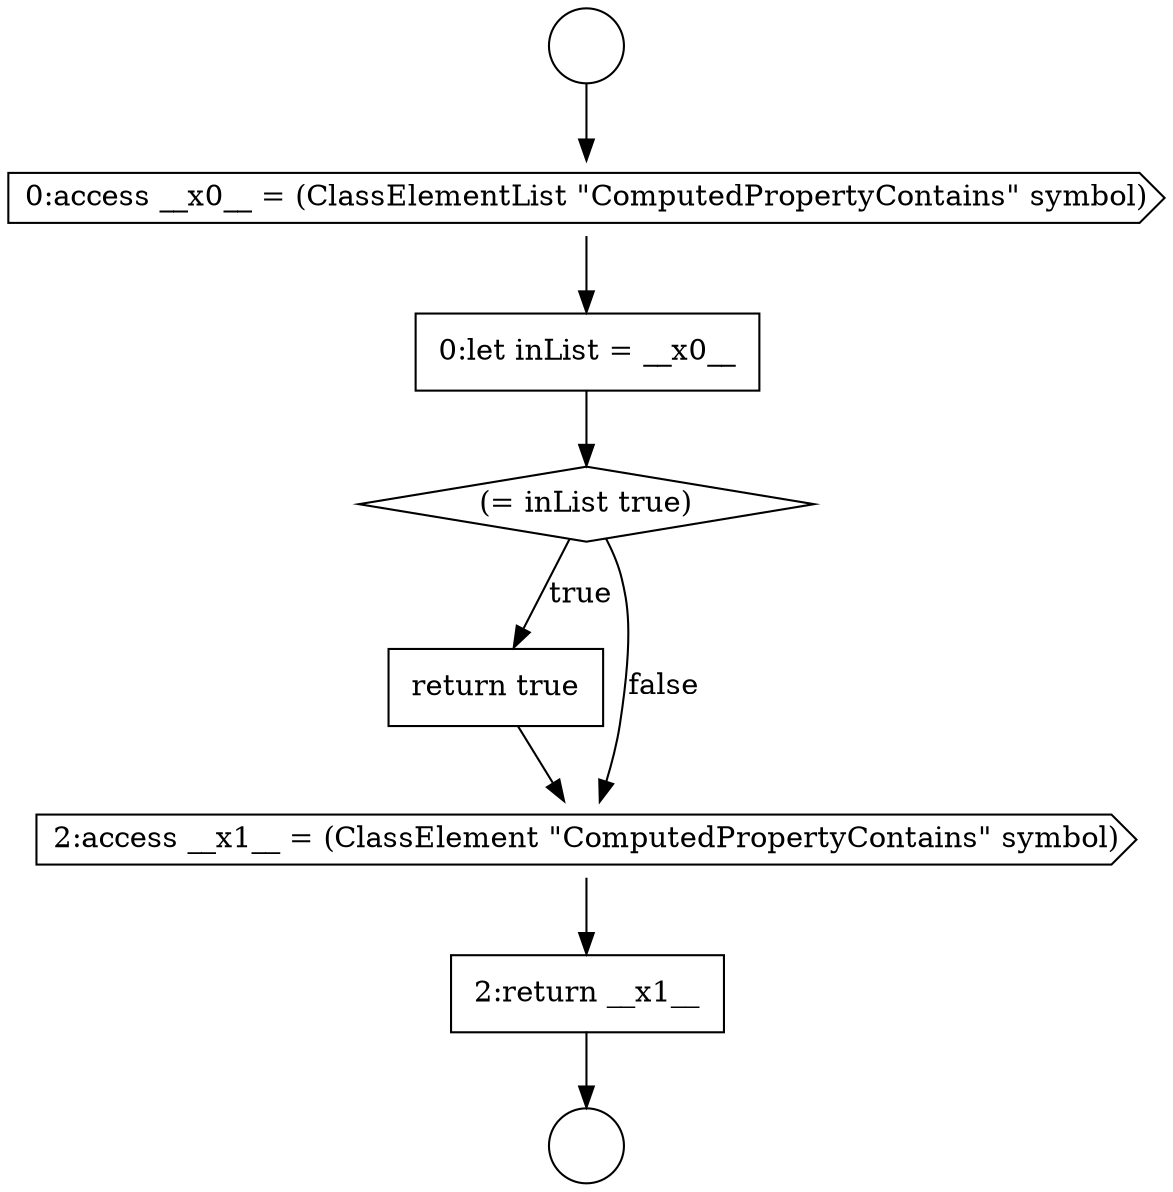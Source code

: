 digraph {
  node8415 [shape=circle label=" " color="black" fillcolor="white" style=filled]
  node8417 [shape=none, margin=0, label=<<font color="black">
    <table border="0" cellborder="1" cellspacing="0" cellpadding="10">
      <tr><td align="left">0:let inList = __x0__</td></tr>
    </table>
  </font>> color="black" fillcolor="white" style=filled]
  node8416 [shape=cds, label=<<font color="black">0:access __x0__ = (ClassElementList &quot;ComputedPropertyContains&quot; symbol)</font>> color="black" fillcolor="white" style=filled]
  node8421 [shape=none, margin=0, label=<<font color="black">
    <table border="0" cellborder="1" cellspacing="0" cellpadding="10">
      <tr><td align="left">2:return __x1__</td></tr>
    </table>
  </font>> color="black" fillcolor="white" style=filled]
  node8418 [shape=diamond, label=<<font color="black">(= inList true)</font>> color="black" fillcolor="white" style=filled]
  node8414 [shape=circle label=" " color="black" fillcolor="white" style=filled]
  node8419 [shape=none, margin=0, label=<<font color="black">
    <table border="0" cellborder="1" cellspacing="0" cellpadding="10">
      <tr><td align="left">return true</td></tr>
    </table>
  </font>> color="black" fillcolor="white" style=filled]
  node8420 [shape=cds, label=<<font color="black">2:access __x1__ = (ClassElement &quot;ComputedPropertyContains&quot; symbol)</font>> color="black" fillcolor="white" style=filled]
  node8420 -> node8421 [ color="black"]
  node8414 -> node8416 [ color="black"]
  node8418 -> node8419 [label=<<font color="black">true</font>> color="black"]
  node8418 -> node8420 [label=<<font color="black">false</font>> color="black"]
  node8419 -> node8420 [ color="black"]
  node8421 -> node8415 [ color="black"]
  node8417 -> node8418 [ color="black"]
  node8416 -> node8417 [ color="black"]
}
